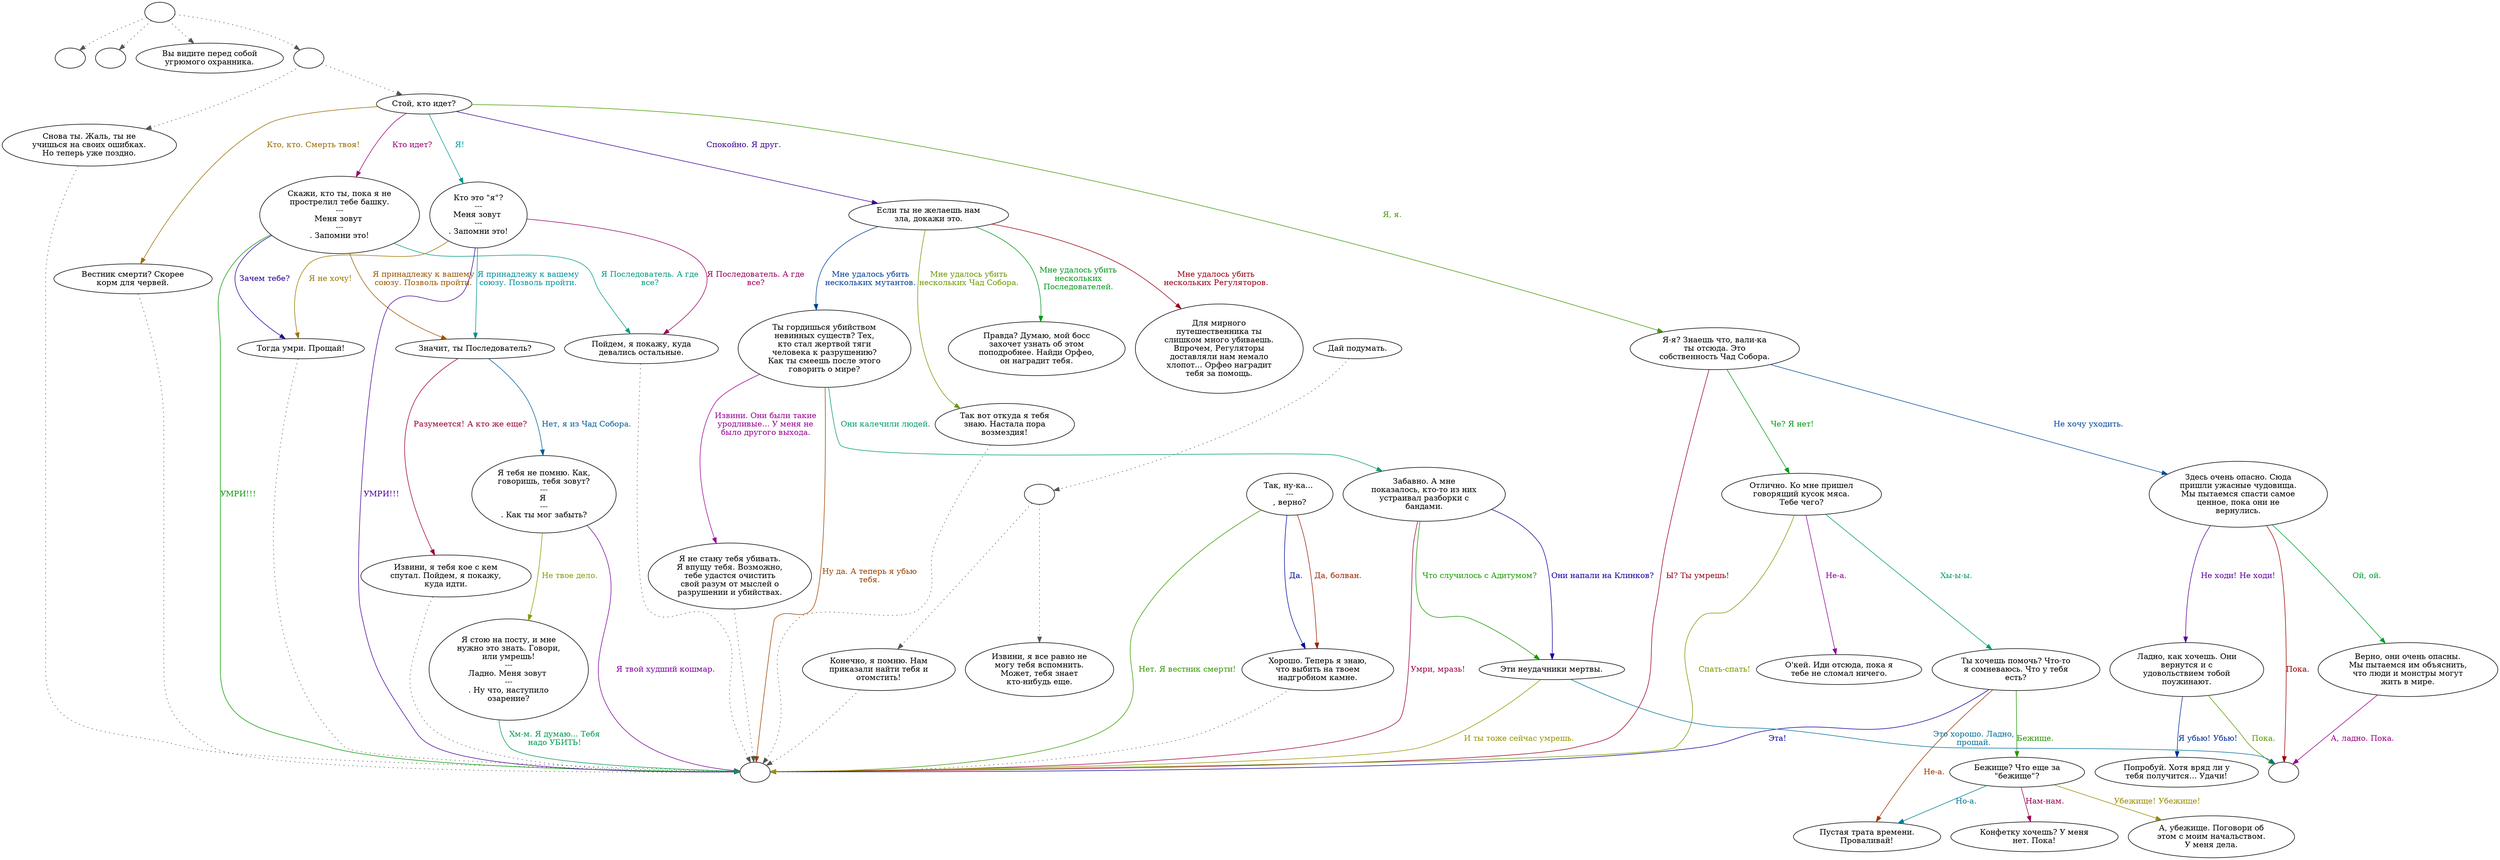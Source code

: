 digraph chdguard {
  "start" [style=filled       fillcolor="#FFFFFF"       color="#000000"]
  "start" -> "critter_p_proc" [style=dotted color="#555555"]
  "start" -> "destroy_p_proc" [style=dotted color="#555555"]
  "start" -> "look_at_p_proc" [style=dotted color="#555555"]
  "start" -> "talk_p_proc" [style=dotted color="#555555"]
  "start" [label=""]
  "critter_p_proc" [style=filled       fillcolor="#FFFFFF"       color="#000000"]
  "critter_p_proc" [label=""]
  "destroy_p_proc" [style=filled       fillcolor="#FFFFFF"       color="#000000"]
  "destroy_p_proc" [label=""]
  "look_at_p_proc" [style=filled       fillcolor="#FFFFFF"       color="#000000"]
  "look_at_p_proc" [label="Вы видите перед собой\nугрюмого охранника."]
  "talk_p_proc" [style=filled       fillcolor="#FFFFFF"       color="#000000"]
  "talk_p_proc" -> "ChdGuard35" [style=dotted color="#555555"]
  "talk_p_proc" -> "ChdGuard0" [style=dotted color="#555555"]
  "talk_p_proc" [label=""]
  "ChdGuard0" [style=filled       fillcolor="#FFFFFF"       color="#000000"]
  "ChdGuard0" [label="Стой, кто идет?"]
  "ChdGuard0" -> "ChdGuard1" [label="Я, я." color="#439900" fontcolor="#439900"]
  "ChdGuard0" -> "ChdGuard13" [label="Кто идет?" color="#99006F" fontcolor="#99006F"]
  "ChdGuard0" -> "ChdGuard25" [label="Я!" color="#009996" fontcolor="#009996"]
  "ChdGuard0" -> "ChdGuard26" [label="Кто, кто. Смерть твоя!" color="#996900" fontcolor="#996900"]
  "ChdGuard0" -> "ChdGuard27" [label="Спокойно. Я друг." color="#3D0099" fontcolor="#3D0099"]
  "ChdGuard1" [style=filled       fillcolor="#FFFFFF"       color="#000000"]
  "ChdGuard1" [label="Я-я? Знаешь что, вали-ка\nты отсюда. Это\nсобственность Чад Собора."]
  "ChdGuard1" -> "ChdGuard2" [label="Че? Я нет!" color="#009910" fontcolor="#009910"]
  "ChdGuard1" -> "combat" [label="Ы? Ты умрешь!" color="#99001D" fontcolor="#99001D"]
  "ChdGuard1" -> "ChdGuard9" [label="Не хочу уходить." color="#004999" fontcolor="#004999"]
  "ChdGuard2" [style=filled       fillcolor="#FFFFFF"       color="#000000"]
  "ChdGuard2" [label="Отлично. Ко мне пришел\nговорящий кусок мяса.\nТебе чего?"]
  "ChdGuard2" -> "combat" [label="Спать-спать!" color="#769900" fontcolor="#769900"]
  "ChdGuard2" -> "ChdGuard3" [label="Не-а." color="#8F0099" fontcolor="#8F0099"]
  "ChdGuard2" -> "ChdGuard4" [label="Хы-ы-ы." color="#009963" fontcolor="#009963"]
  "ChdGuard3" [style=filled       fillcolor="#FFFFFF"       color="#000000"]
  "ChdGuard3" [label="О'кей. Иди отсюда, пока я\nтебе не сломал ничего."]
  "ChdGuard4" [style=filled       fillcolor="#FFFFFF"       color="#000000"]
  "ChdGuard4" [label="Ты хочешь помочь? Что-то\nя сомневаюсь. Что у тебя\nесть?"]
  "ChdGuard4" -> "ChdGuard5" [label="Не-а." color="#993600" fontcolor="#993600"]
  "ChdGuard4" -> "combat" [label="Эта!" color="#090099" fontcolor="#090099"]
  "ChdGuard4" -> "ChdGuard6" [label="Бежище." color="#239900" fontcolor="#239900"]
  "ChdGuard5" [style=filled       fillcolor="#FFFFFF"       color="#000000"]
  "ChdGuard5" [label="Пустая трата времени.\nПроваливай!"]
  "ChdGuard6" [style=filled       fillcolor="#FFFFFF"       color="#000000"]
  "ChdGuard6" [label="Бежище? Что еще за\n\"бежище\"?"]
  "ChdGuard6" -> "ChdGuard7" [label="Нам-нам." color="#990050" fontcolor="#990050"]
  "ChdGuard6" -> "ChdGuard5" [label="Но-а." color="#007C99" fontcolor="#007C99"]
  "ChdGuard6" -> "ChdGuard8" [label="Убежище! Убежище!" color="#998900" fontcolor="#998900"]
  "ChdGuard7" [style=filled       fillcolor="#FFFFFF"       color="#000000"]
  "ChdGuard7" [label="Конфетку хочешь? У меня\nнет. Пока!"]
  "ChdGuard8" [style=filled       fillcolor="#FFFFFF"       color="#000000"]
  "ChdGuard8" [label="А, убежище. Поговори об\nэтом с моим начальством.\nУ меня дела."]
  "ChdGuard9" [style=filled       fillcolor="#FFFFFF"       color="#000000"]
  "ChdGuard9" [label="Здесь очень опасно. Сюда\nпришли ужасные чудовища.\nМы пытаемся спасти самое\nценное, пока они не\nвернулись."]
  "ChdGuard9" -> "ChdGuard10" [label="Не ходи! Не ходи!" color="#5C0099" fontcolor="#5C0099"]
  "ChdGuard9" -> "ChdGuard12" [label="Ой, ой." color="#009930" fontcolor="#009930"]
  "ChdGuard9" -> "ChdGuardend" [label="Пока." color="#990300" fontcolor="#990300"]
  "ChdGuard10" [style=filled       fillcolor="#FFFFFF"       color="#000000"]
  "ChdGuard10" [label="Ладно, как хочешь. Они\nвернутся и с\nудовольствием тобой\nпоужинают."]
  "ChdGuard10" -> "ChdGuard11" [label="Я убью! Убью!" color="#002A99" fontcolor="#002A99"]
  "ChdGuard10" -> "ChdGuardend" [label="Пока." color="#569900" fontcolor="#569900"]
  "ChdGuard11" [style=filled       fillcolor="#FFFFFF"       color="#000000"]
  "ChdGuard11" [label="Попробуй. Хотя вряд ли у\nтебя получится... Удачи!"]
  "ChdGuard12" [style=filled       fillcolor="#FFFFFF"       color="#000000"]
  "ChdGuard12" [label="Верно, они очень опасны.\nМы пытаемся им объяснить,\nчто люди и монстры могут\nжить в мире."]
  "ChdGuard12" -> "ChdGuardend" [label="А, ладно. Пока." color="#990083" fontcolor="#990083"]
  "ChdGuard13" [style=filled       fillcolor="#FFFFFF"       color="#000000"]
  "ChdGuard13" [label="Скажи, кто ты, пока я не\nпрострелил тебе башку.\n---\nМеня зовут \n---\n. Запомни это!"]
  "ChdGuard13" -> "ChdGuard14" [label="Я Последователь. А где\nвсе?" color="#009982" fontcolor="#009982"]
  "ChdGuard13" -> "ChdGuard15" [label="Я принадлежу к вашему\nсоюзу. Позволь пройти." color="#995600" fontcolor="#995600"]
  "ChdGuard13" -> "ChdGuard24" [label="Зачем тебе?" color="#290099" fontcolor="#290099"]
  "ChdGuard13" -> "combat" [label="УМРИ!!!" color="#049900" fontcolor="#049900"]
  "ChdGuard14" [style=filled       fillcolor="#FFFFFF"       color="#000000"]
  "ChdGuard14" -> "combat" [style=dotted color="#555555"]
  "ChdGuard14" [label="Пойдем, я покажу, куда\nдевались остальные."]
  "ChdGuard15" [style=filled       fillcolor="#FFFFFF"       color="#000000"]
  "ChdGuard15" [label="Значит, ты Последователь?"]
  "ChdGuard15" -> "ChdGuard16" [label="Разумеется! А кто же еще?" color="#990030" fontcolor="#990030"]
  "ChdGuard15" -> "ChdGuard17" [label="Нет, я из Чад Собора." color="#005D99" fontcolor="#005D99"]
  "ChdGuard16" [style=filled       fillcolor="#FFFFFF"       color="#000000"]
  "ChdGuard16" -> "combat" [style=dotted color="#555555"]
  "ChdGuard16" [label="Извини, я тебя кое с кем\nспутал. Пойдем, я покажу,\nкуда идти."]
  "ChdGuard17" [style=filled       fillcolor="#FFFFFF"       color="#000000"]
  "ChdGuard17" [label="Я тебя не помню. Как,\nговоришь, тебя зовут?\n---\nЯ \n---\n. Как ты мог забыть?"]
  "ChdGuard17" -> "ChdGuard20" [label="Не твое дело." color="#899900" fontcolor="#899900"]
  "ChdGuard17" -> "combat" [label="Я твой худший кошмар." color="#7C0099" fontcolor="#7C0099"]
  "ChdGuard17a" [style=filled       fillcolor="#FFFFFF"       color="#000000"]
  "ChdGuard17a" -> "ChdGuard18" [style=dotted color="#555555"]
  "ChdGuard17a" -> "ChdGuard19" [style=dotted color="#555555"]
  "ChdGuard17a" [label=""]
  "ChdGuard18" [style=filled       fillcolor="#FFFFFF"       color="#000000"]
  "ChdGuard18" [label="Извини, я все равно не\nмогу тебя вспомнить.\nМожет, тебя знает\nкто-нибудь еще."]
  "ChdGuard19" [style=filled       fillcolor="#FFFFFF"       color="#000000"]
  "ChdGuard19" -> "combat" [style=dotted color="#555555"]
  "ChdGuard19" [label="Конечно, я помню. Нам\nприказали найти тебя и\nотомстить!"]
  "ChdGuard20" [style=filled       fillcolor="#FFFFFF"       color="#000000"]
  "ChdGuard20" [label="Я стою на посту, и мне\nнужно это знать. Говори,\nили умрешь!\n---\nЛадно. Меня зовут \n---\n. Ну что, наступило\nозарение?"]
  "ChdGuard20" -> "combat" [label="Хм-м. Я думаю... Тебя\nнадо УБИТЬ!" color="#00994F" fontcolor="#00994F"]
  "ChdGuard21" [style=filled       fillcolor="#FFFFFF"       color="#000000"]
  "ChdGuard21" -> "ChdGuard17a" [style=dotted color="#555555"]
  "ChdGuard21" [label="Дай подумать."]
  "ChdGuard22" [style=filled       fillcolor="#FFFFFF"       color="#000000"]
  "ChdGuard22" [label="Так, ну-ка... \n---\n, верно?"]
  "ChdGuard22" -> "ChdGuard23" [label="Да, болван." color="#992300" fontcolor="#992300"]
  "ChdGuard22" -> "ChdGuard23" [label="Да." color="#000A99" fontcolor="#000A99"]
  "ChdGuard22" -> "combat" [label="Нет. Я вестник смерти!" color="#379900" fontcolor="#379900"]
  "ChdGuard23" [style=filled       fillcolor="#FFFFFF"       color="#000000"]
  "ChdGuard23" -> "combat" [style=dotted color="#555555"]
  "ChdGuard23" [label="Хорошо. Теперь я знаю,\nчто выбить на твоем\nнадгробном камне."]
  "ChdGuard24" [style=filled       fillcolor="#FFFFFF"       color="#000000"]
  "ChdGuard24" -> "combat" [style=dotted color="#555555"]
  "ChdGuard24" [label="Тогда умри. Прощай!"]
  "ChdGuard25" [style=filled       fillcolor="#FFFFFF"       color="#000000"]
  "ChdGuard25" [label="Кто это \"я\"?\n---\nМеня зовут \n---\n. Запомни это!"]
  "ChdGuard25" -> "ChdGuard14" [label="Я Последователь. А где\nвсе?" color="#990063" fontcolor="#990063"]
  "ChdGuard25" -> "ChdGuard15" [label="Я принадлежу к вашему\nсоюзу. Позволь пройти." color="#009099" fontcolor="#009099"]
  "ChdGuard25" -> "ChdGuard24" [label="Я не хочу!" color="#997500" fontcolor="#997500"]
  "ChdGuard25" -> "combat" [label="УМРИ!!!" color="#490099" fontcolor="#490099"]
  "ChdGuard26" [style=filled       fillcolor="#FFFFFF"       color="#000000"]
  "ChdGuard26" -> "combat" [style=dotted color="#555555"]
  "ChdGuard26" [label="Вестник смерти? Скорее\nкорм для червей."]
  "ChdGuard27" [style=filled       fillcolor="#FFFFFF"       color="#000000"]
  "ChdGuard27" [label="Если ты не желаешь нам\nзла, докажи это."]
  "ChdGuard27" -> "ChdGuard28" [label="Мне удалось убить\nнескольких\nПоследователей." color="#00991C" fontcolor="#00991C"]
  "ChdGuard27" -> "ChdGuard29" [label="Мне удалось убить\nнескольких Регуляторов." color="#990011" fontcolor="#990011"]
  "ChdGuard27" -> "ChdGuard30" [label="Мне удалось убить\nнескольких мутантов." color="#003D99" fontcolor="#003D99"]
  "ChdGuard27" -> "ChdGuard34" [label="Мне удалось убить\nнескольких Чад Собора." color="#6A9900" fontcolor="#6A9900"]
  "ChdGuard28" [style=filled       fillcolor="#FFFFFF"       color="#000000"]
  "ChdGuard28" [label="Правда? Думаю, мой босс\nзахочет узнать об этом\nпоподробнее. Найди Орфео,\nон наградит тебя."]
  "ChdGuard29" [style=filled       fillcolor="#FFFFFF"       color="#000000"]
  "ChdGuard29" [label="Для мирного\nпутешественника ты\nслишком много убиваешь.\nВпрочем, Регуляторы\nдоставляли нам немало\nхлопот... Орфео наградит\nтебя за помощь."]
  "ChdGuard30" [style=filled       fillcolor="#FFFFFF"       color="#000000"]
  "ChdGuard30" [label="Ты гордишься убийством\nневинных существ? Тех,\nкто стал жертвой тяги\nчеловека к разрушению?\nКак ты смеешь после этого\nговорить о мире?"]
  "ChdGuard30" -> "ChdGuard31" [label="Извини. Они были такие\nуродливые... У меня не\nбыло другого выхода." color="#990096" fontcolor="#990096"]
  "ChdGuard30" -> "ChdGuard32" [label="Они калечили людей." color="#00996F" fontcolor="#00996F"]
  "ChdGuard30" -> "combat" [label="Ну да. А теперь я убью\nтебя." color="#994200" fontcolor="#994200"]
  "ChdGuard31" [style=filled       fillcolor="#FFFFFF"       color="#000000"]
  "ChdGuard31" -> "combat" [style=dotted color="#555555"]
  "ChdGuard31" [label="Я не стану тебя убивать.\nЯ впущу тебя. Возможно,\nтебе удастся очистить\nсвой разум от мыслей о\nразрушении и убийствах."]
  "ChdGuard32" [style=filled       fillcolor="#FFFFFF"       color="#000000"]
  "ChdGuard32" [label="Забавно. А мне\nпоказалось, кто-то из них\nустраивал разборки с\nбандами."]
  "ChdGuard32" -> "ChdGuard33" [label="Они напали на Клинков?" color="#160099" fontcolor="#160099"]
  "ChdGuard32" -> "ChdGuard33" [label="Что случилось с Адитумом?" color="#179900" fontcolor="#179900"]
  "ChdGuard32" -> "combat" [label="Умри, мразь!" color="#990044" fontcolor="#990044"]
  "ChdGuard33" [style=filled       fillcolor="#FFFFFF"       color="#000000"]
  "ChdGuard33" [label="Эти неудачники мертвы."]
  "ChdGuard33" -> "ChdGuardend" [label="Это хорошо. Ладно,\nпрощай." color="#007099" fontcolor="#007099"]
  "ChdGuard33" -> "combat" [label="И ты тоже сейчас умрешь." color="#999500" fontcolor="#999500"]
  "ChdGuard34" [style=filled       fillcolor="#FFFFFF"       color="#000000"]
  "ChdGuard34" -> "combat" [style=dotted color="#555555"]
  "ChdGuard34" [label="Так вот откуда я тебя\nзнаю. Настала пора\nвозмездия!"]
  "ChdGuard35" [style=filled       fillcolor="#FFFFFF"       color="#000000"]
  "ChdGuard35" -> "combat" [style=dotted color="#555555"]
  "ChdGuard35" [label="Снова ты. Жаль, ты не\nучишься на своих ошибках.\nНо теперь уже поздно."]
  "ChdGuardend" [style=filled       fillcolor="#FFFFFF"       color="#000000"]
  "ChdGuardend" [label=""]
  "combat" [style=filled       fillcolor="#FFFFFF"       color="#000000"]
  "combat" [label=""]
}